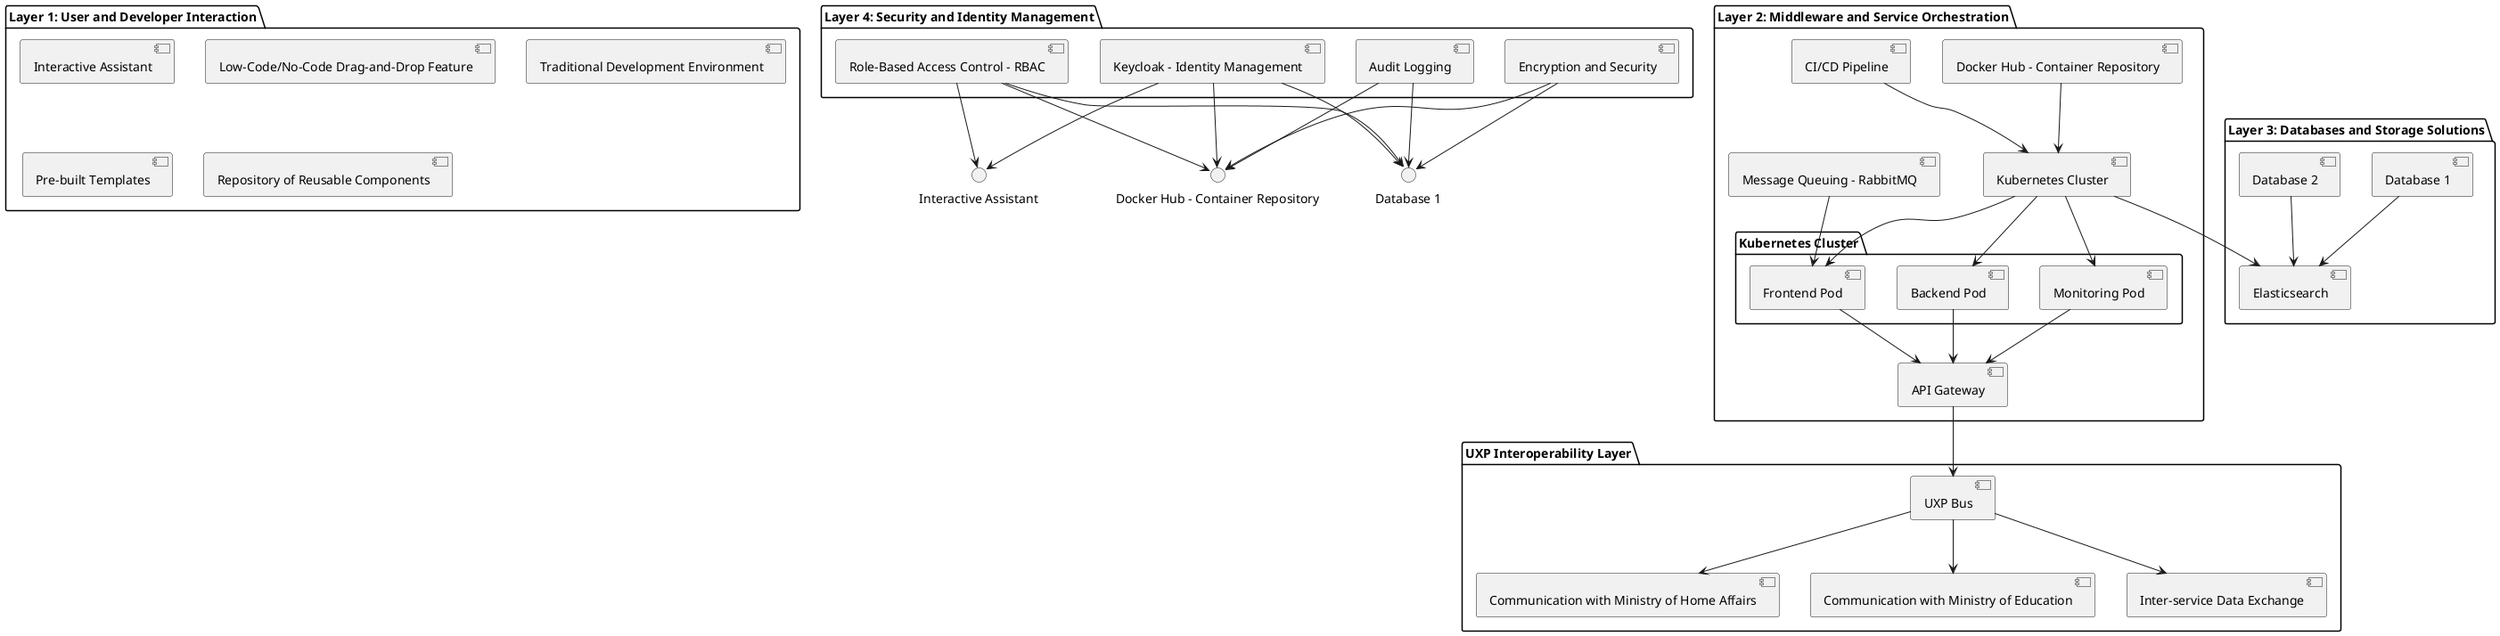 @startuml architecture_diagram

package "Layer 4: Security and Identity Management" {
  component D1 as "Keycloak - Identity Management"
  component D2 as "Role-Based Access Control - RBAC"
  component D3 as "Encryption and Security"
  component D4 as "Audit Logging"
}

D1 --> "Interactive Assistant"
D1 --> "Docker Hub - Container Repository"
D1 --> "Database 1"
D2 --> "Interactive Assistant"
D2 --> "Docker Hub - Container Repository"
D2 --> "Database 1"
D3 --> "Docker Hub - Container Repository"
D3 --> "Database 1"
D4 --> "Docker Hub - Container Repository"
D4 --> "Database 1"

package "Layer 1: User and Developer Interaction" {
  component A1 as "Interactive Assistant"
  component A2 as "Low-Code/No-Code Drag-and-Drop Feature"
  component A3 as "Traditional Development Environment"
  component A4 as "Pre-built Templates"
  component A5 as "Repository of Reusable Components"
}

package "Layer 2: Middleware and Service Orchestration" {
  component B1 as "Docker Hub - Container Repository"
  component B2 as "Kubernetes Cluster"
  
  package "Kubernetes Cluster" {
    component P1 as "Monitoring Pod"
    component P2 as "Frontend Pod"
    component P3 as "Backend Pod"
  }

  component B6 as "API Gateway"
  component B7 as "Message Queuing - RabbitMQ"
  component B8 as "CI/CD Pipeline"

  B1 --> B2
  B2 --> P1
  B2 --> P2
  B2 --> P3
  P1 --> B6
  P2 --> B6
  P3 --> B6
  B7 --> P2
  B8 --> B2
}

package "Layer 3: Databases and Storage Solutions" {
  component C1 as "Database 1"
  component C2 as "Database 2"
  component C3 as "Elasticsearch"
  C1 --> C3
  C2 --> C3
}

package "UXP Interoperability Layer" {
  component X1 as "UXP Bus"
  component X2 as "Communication with Ministry of Home Affairs"
  component X3 as "Communication with Ministry of Education"
  component X4 as "Inter-service Data Exchange"
}

B6 --> X1
X1 --> X2
X1 --> X3
X1 --> X4
B2 --> C3

@enduml

